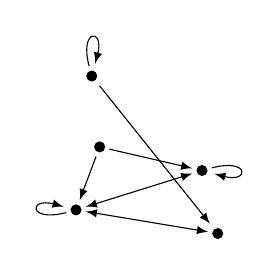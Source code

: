 
\begin{tikzpicture}[>=latex]

	\node (x) at (0,0) {};
	\node (y) at (0.3,0.8) {};
	\node (z) at (1.6,0.5) {};
	\node (v) at (0.2,1.7) {};
	\node (w) at (1.8,-0.3) {};

	\fill (x) circle (2pt);
	\fill (y) circle (2pt);
	\fill (z) circle (2pt);
	\fill (v) circle (2pt);
	\fill (w) circle (2pt);

	\path[->] (v) edge[loop above] (v) ;
	\path[<->] (x) edge (z);
	\path[->] (y) edge (z);
	\path[->] (v) edge (w);
	\path[->] (y) edge  (x);
	\path[<->] (w) edge  (x);
	\path[->] (x) edge[loop left] (x) ;
	\path[->] (z) edge[loop right] (z) ;


\end{tikzpicture}
